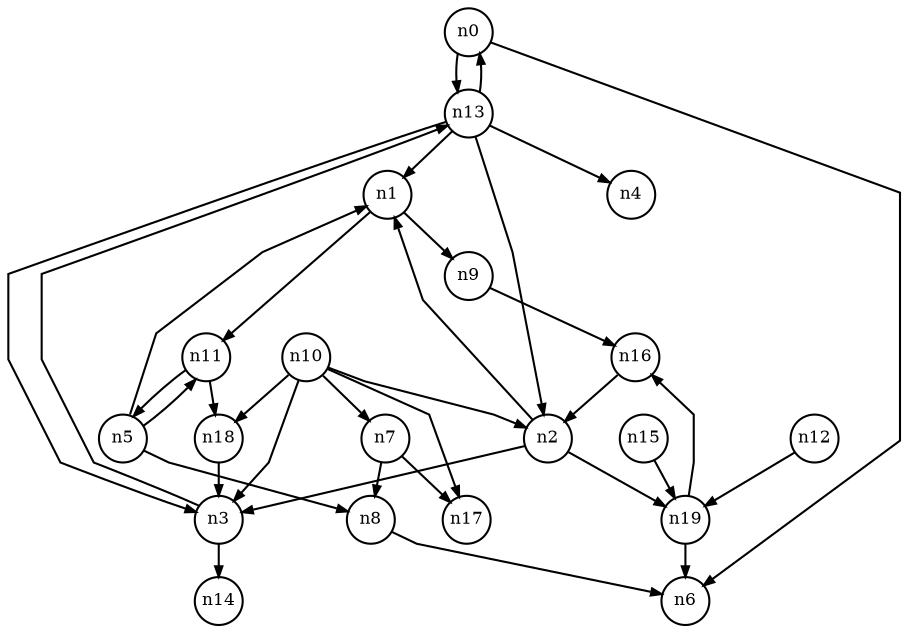 digraph G{
splines=polyline;
ranksep=0.22;
nodesep=0.22;
nodesize=0.16;
fontsize=8
edge [arrowsize=0.5]
node [fontsize=8 shape=circle width=0.32 fixedsize=shape];

n0 -> n6
n0 -> n13
n9 -> n16
n1 -> n9
n1 -> n11
n2 -> n1
n2 -> n3
n2 -> n19
n3 -> n14
n3 -> n13
n19 -> n6
n19 -> n16
n5 -> n1
n5 -> n8
n5 -> n11
n8 -> n6
n7 -> n8
n7 -> n17
n10 -> n2
n10 -> n3
n10 -> n7
n10 -> n17
n10 -> n18
n18 -> n3
n11 -> n5
n11 -> n18
n12 -> n19
n13 -> n0
n13 -> n1
n13 -> n2
n13 -> n3
n13 -> n4
n15 -> n19
n16 -> n2
}
